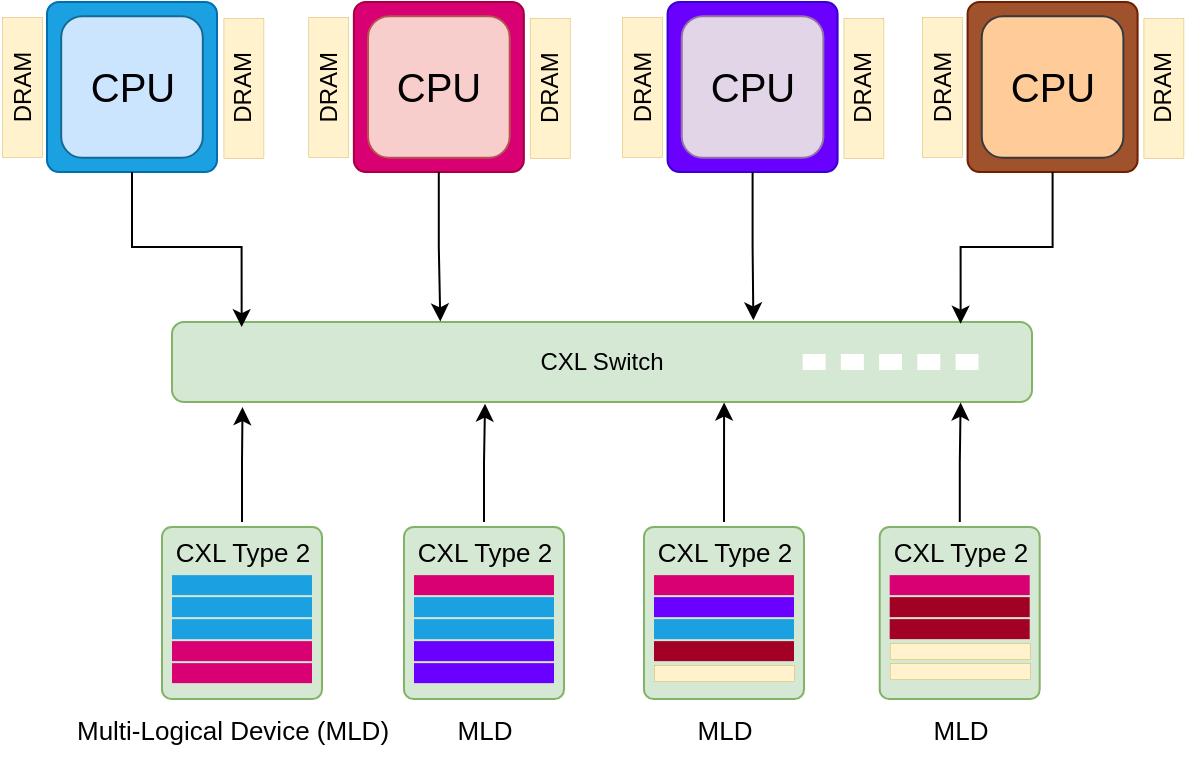 <mxfile version="24.2.3" type="github">
  <diagram name="Page-1" id="A8W0ZlJkRZm1EOQpJBz_">
    <mxGraphModel dx="923" dy="606" grid="1" gridSize="10" guides="1" tooltips="1" connect="1" arrows="1" fold="1" page="1" pageScale="1" pageWidth="850" pageHeight="1100" math="0" shadow="0">
      <root>
        <mxCell id="0" />
        <mxCell id="1" parent="0" />
        <mxCell id="siB9gwOaP5ev9PkQdLU9-84" value="Multi-Logical Device (MLD)" style="text;html=1;align=center;verticalAlign=middle;resizable=0;points=[];autosize=1;strokeColor=none;fillColor=none;fontFamily=Helvetica;fontSize=13;fontColor=default;labelBackgroundColor=default;" parent="1" vertex="1">
          <mxGeometry x="190.0" y="448.53" width="180" height="30" as="geometry" />
        </mxCell>
        <mxCell id="siB9gwOaP5ev9PkQdLU9-89" value="&lt;div style=&quot;&quot;&gt;&lt;br&gt;&lt;/div&gt;" style="rounded=1;whiteSpace=wrap;html=1;strokeWidth=1;fontSize=10;rotation=90;align=right;verticalAlign=middle;horizontal=0;labelPosition=left;verticalLabelPosition=middle;fillColor=#d5e8d4;strokeColor=#82b366;perimeterSpacing=0;imageWidth=24;arcSize=6;" parent="1" vertex="1">
          <mxGeometry x="242.0" y="365.53" width="86" height="80" as="geometry" />
        </mxCell>
        <mxCell id="siB9gwOaP5ev9PkQdLU9-95" value="" style="rounded=0;whiteSpace=wrap;html=1;fillColor=#1ba1e2;strokeColor=none;shadow=0;fontColor=#ffffff;textShadow=0;" parent="1" vertex="1">
          <mxGeometry x="250.0" y="386.57" width="70" height="10" as="geometry" />
        </mxCell>
        <mxCell id="siB9gwOaP5ev9PkQdLU9-96" value="" style="rounded=0;whiteSpace=wrap;html=1;fillColor=#1ba1e2;strokeColor=none;shadow=0;fontColor=#ffffff;textShadow=0;" parent="1" vertex="1">
          <mxGeometry x="250.0" y="397.57" width="70" height="10" as="geometry" />
        </mxCell>
        <mxCell id="siB9gwOaP5ev9PkQdLU9-97" value="" style="rounded=0;whiteSpace=wrap;html=1;fillColor=#1ba1e2;strokeColor=none;shadow=0;fontColor=#ffffff;textShadow=0;" parent="1" vertex="1">
          <mxGeometry x="250.0" y="408.57" width="70" height="10" as="geometry" />
        </mxCell>
        <mxCell id="siB9gwOaP5ev9PkQdLU9-98" value="" style="rounded=0;whiteSpace=wrap;html=1;fillColor=#d80073;strokeColor=none;shadow=0;textShadow=0;" parent="1" vertex="1">
          <mxGeometry x="250.0" y="419.57" width="70" height="10" as="geometry" />
        </mxCell>
        <mxCell id="siB9gwOaP5ev9PkQdLU9-99" value="" style="rounded=0;whiteSpace=wrap;html=1;fillColor=#d80073;strokeColor=none;shadow=0;fontColor=#ffffff;textShadow=0;" parent="1" vertex="1">
          <mxGeometry x="250.0" y="430.569" width="70" height="10" as="geometry" />
        </mxCell>
        <mxCell id="9nzjCH3Tve30hIbmqved-3" value="&lt;font style=&quot;font-size: 13px;&quot;&gt;CXL Type 2&lt;/font&gt;" style="text;html=1;align=center;verticalAlign=middle;resizable=0;points=[];autosize=1;strokeColor=none;fillColor=none;labelBackgroundColor=none;fontColor=#000000;fontSize=9;" parent="1" vertex="1">
          <mxGeometry x="240" y="360" width="90" height="30" as="geometry" />
        </mxCell>
        <mxCell id="GWw4KoO9vn4Ngn3BBy9A-2" value="&lt;div style=&quot;&quot;&gt;&lt;br&gt;&lt;/div&gt;" style="rounded=1;whiteSpace=wrap;html=1;strokeWidth=1;fontSize=10;rotation=90;align=right;verticalAlign=middle;horizontal=0;labelPosition=left;verticalLabelPosition=middle;fillColor=#d5e8d4;strokeColor=#82b366;perimeterSpacing=0;imageWidth=24;arcSize=6;" parent="1" vertex="1">
          <mxGeometry x="363" y="365.53" width="86" height="80" as="geometry" />
        </mxCell>
        <mxCell id="GWw4KoO9vn4Ngn3BBy9A-3" value="" style="rounded=0;whiteSpace=wrap;html=1;fillColor=#d80073;strokeColor=none;shadow=0;fontColor=#ffffff;textShadow=0;" parent="1" vertex="1">
          <mxGeometry x="371.0" y="386.57" width="70" height="10" as="geometry" />
        </mxCell>
        <mxCell id="GWw4KoO9vn4Ngn3BBy9A-4" value="" style="rounded=0;whiteSpace=wrap;html=1;fillColor=#1ba1e2;strokeColor=none;shadow=0;fontColor=#ffffff;textShadow=0;" parent="1" vertex="1">
          <mxGeometry x="371.0" y="397.57" width="70" height="10" as="geometry" />
        </mxCell>
        <mxCell id="GWw4KoO9vn4Ngn3BBy9A-5" value="" style="rounded=0;whiteSpace=wrap;html=1;fillColor=#1ba1e2;strokeColor=none;shadow=0;fontColor=#ffffff;textShadow=0;" parent="1" vertex="1">
          <mxGeometry x="371.0" y="408.57" width="70" height="10" as="geometry" />
        </mxCell>
        <mxCell id="GWw4KoO9vn4Ngn3BBy9A-6" value="" style="rounded=0;whiteSpace=wrap;html=1;fillColor=#6a00ff;strokeColor=none;shadow=0;textShadow=0;fontColor=#ffffff;" parent="1" vertex="1">
          <mxGeometry x="371.0" y="419.57" width="70" height="10" as="geometry" />
        </mxCell>
        <mxCell id="GWw4KoO9vn4Ngn3BBy9A-7" value="" style="rounded=0;whiteSpace=wrap;html=1;fillColor=#6a00ff;strokeColor=none;shadow=0;fontColor=#ffffff;textShadow=0;" parent="1" vertex="1">
          <mxGeometry x="371.0" y="430.569" width="70" height="10" as="geometry" />
        </mxCell>
        <mxCell id="GWw4KoO9vn4Ngn3BBy9A-8" value="&lt;font style=&quot;font-size: 13px;&quot;&gt;CXL Type 2&lt;/font&gt;" style="text;html=1;align=center;verticalAlign=middle;resizable=0;points=[];autosize=1;strokeColor=none;fillColor=none;labelBackgroundColor=none;fontColor=#000000;fontSize=9;" parent="1" vertex="1">
          <mxGeometry x="361" y="360" width="90" height="30" as="geometry" />
        </mxCell>
        <mxCell id="GWw4KoO9vn4Ngn3BBy9A-9" value="MLD" style="text;html=1;align=center;verticalAlign=middle;resizable=0;points=[];autosize=1;strokeColor=none;fillColor=none;fontFamily=Helvetica;fontSize=13;fontColor=default;labelBackgroundColor=default;" parent="1" vertex="1">
          <mxGeometry x="381.0" y="448.53" width="50" height="30" as="geometry" />
        </mxCell>
        <mxCell id="GWw4KoO9vn4Ngn3BBy9A-10" value="&lt;div style=&quot;&quot;&gt;&lt;br&gt;&lt;/div&gt;" style="rounded=1;whiteSpace=wrap;html=1;strokeWidth=1;fontSize=10;rotation=90;align=right;verticalAlign=middle;horizontal=0;labelPosition=left;verticalLabelPosition=middle;fillColor=#d5e8d4;strokeColor=#82b366;perimeterSpacing=0;imageWidth=24;arcSize=6;" parent="1" vertex="1">
          <mxGeometry x="483" y="365.53" width="86" height="80" as="geometry" />
        </mxCell>
        <mxCell id="GWw4KoO9vn4Ngn3BBy9A-11" value="" style="rounded=0;whiteSpace=wrap;html=1;fillColor=#d80073;strokeColor=none;shadow=0;fontColor=#ffffff;textShadow=0;" parent="1" vertex="1">
          <mxGeometry x="491" y="386.57" width="70" height="10" as="geometry" />
        </mxCell>
        <mxCell id="GWw4KoO9vn4Ngn3BBy9A-12" value="" style="rounded=0;whiteSpace=wrap;html=1;fillColor=#6a00ff;strokeColor=none;shadow=0;fontColor=#ffffff;textShadow=0;" parent="1" vertex="1">
          <mxGeometry x="491" y="397.57" width="70" height="10" as="geometry" />
        </mxCell>
        <mxCell id="GWw4KoO9vn4Ngn3BBy9A-13" value="" style="rounded=0;whiteSpace=wrap;html=1;fillColor=#1ba1e2;strokeColor=none;shadow=0;fontColor=#ffffff;textShadow=0;" parent="1" vertex="1">
          <mxGeometry x="491" y="408.57" width="70" height="10" as="geometry" />
        </mxCell>
        <mxCell id="GWw4KoO9vn4Ngn3BBy9A-14" value="" style="rounded=0;whiteSpace=wrap;html=1;fillColor=#a20025;strokeColor=none;shadow=0;textShadow=0;fontColor=#ffffff;" parent="1" vertex="1">
          <mxGeometry x="491" y="419.57" width="70" height="10" as="geometry" />
        </mxCell>
        <mxCell id="GWw4KoO9vn4Ngn3BBy9A-15" value="" style="rounded=0;whiteSpace=wrap;html=1;fillColor=#fff2cc;strokeColor=#d6b656;shadow=0;textShadow=0;strokeWidth=0.25;glass=0;fillStyle=auto;gradientColor=none;" parent="1" vertex="1">
          <mxGeometry x="491" y="431.57" width="70" height="8" as="geometry" />
        </mxCell>
        <mxCell id="GWw4KoO9vn4Ngn3BBy9A-16" value="&lt;font style=&quot;font-size: 13px;&quot;&gt;CXL Type 2&lt;/font&gt;" style="text;html=1;align=center;verticalAlign=middle;resizable=0;points=[];autosize=1;strokeColor=none;fillColor=none;labelBackgroundColor=none;fontColor=#000000;fontSize=9;" parent="1" vertex="1">
          <mxGeometry x="481" y="360" width="90" height="30" as="geometry" />
        </mxCell>
        <mxCell id="GWw4KoO9vn4Ngn3BBy9A-17" value="MLD" style="text;html=1;align=center;verticalAlign=middle;resizable=0;points=[];autosize=1;strokeColor=none;fillColor=none;fontFamily=Helvetica;fontSize=13;fontColor=default;labelBackgroundColor=default;" parent="1" vertex="1">
          <mxGeometry x="501" y="448.53" width="50" height="30" as="geometry" />
        </mxCell>
        <mxCell id="GWw4KoO9vn4Ngn3BBy9A-18" value="&lt;div style=&quot;&quot;&gt;&lt;br&gt;&lt;/div&gt;" style="rounded=1;whiteSpace=wrap;html=1;strokeWidth=1;fontSize=10;rotation=90;align=right;verticalAlign=middle;horizontal=0;labelPosition=left;verticalLabelPosition=middle;fillColor=#d5e8d4;strokeColor=#82b366;perimeterSpacing=0;imageWidth=24;arcSize=6;" parent="1" vertex="1">
          <mxGeometry x="600.85" y="365.53" width="86" height="80" as="geometry" />
        </mxCell>
        <mxCell id="GWw4KoO9vn4Ngn3BBy9A-19" value="" style="rounded=0;whiteSpace=wrap;html=1;fillColor=#d80073;strokeColor=none;shadow=0;fontColor=#ffffff;textShadow=0;" parent="1" vertex="1">
          <mxGeometry x="608.85" y="386.57" width="70" height="10" as="geometry" />
        </mxCell>
        <mxCell id="GWw4KoO9vn4Ngn3BBy9A-20" value="" style="rounded=0;whiteSpace=wrap;html=1;fillColor=#a20025;strokeColor=none;shadow=0;fontColor=#ffffff;textShadow=0;" parent="1" vertex="1">
          <mxGeometry x="608.85" y="397.57" width="70" height="10" as="geometry" />
        </mxCell>
        <mxCell id="GWw4KoO9vn4Ngn3BBy9A-21" value="" style="rounded=0;whiteSpace=wrap;html=1;fillColor=#a20025;strokeColor=none;shadow=0;fontColor=#ffffff;textShadow=0;" parent="1" vertex="1">
          <mxGeometry x="608.85" y="408.57" width="70" height="10" as="geometry" />
        </mxCell>
        <mxCell id="GWw4KoO9vn4Ngn3BBy9A-22" value="" style="rounded=0;whiteSpace=wrap;html=1;fillColor=#fff2cc;strokeColor=#d6b656;shadow=0;textShadow=0;glass=0;fillStyle=auto;strokeWidth=0.25;gradientColor=none;" parent="1" vertex="1">
          <mxGeometry x="608.85" y="420.57" width="70" height="8" as="geometry" />
        </mxCell>
        <mxCell id="GWw4KoO9vn4Ngn3BBy9A-23" value="" style="rounded=0;whiteSpace=wrap;html=1;fillColor=#fff2cc;strokeColor=#d6b656;shadow=0;textShadow=0;glass=0;fillStyle=auto;strokeWidth=0.25;gradientColor=none;" parent="1" vertex="1">
          <mxGeometry x="608.85" y="430.57" width="70" height="8" as="geometry" />
        </mxCell>
        <mxCell id="GWw4KoO9vn4Ngn3BBy9A-24" value="&lt;font style=&quot;font-size: 13px;&quot;&gt;CXL Type 2&lt;/font&gt;" style="text;html=1;align=center;verticalAlign=middle;resizable=0;points=[];autosize=1;strokeColor=none;fillColor=none;labelBackgroundColor=none;fontColor=#000000;fontSize=9;" parent="1" vertex="1">
          <mxGeometry x="598.85" y="360" width="90" height="30" as="geometry" />
        </mxCell>
        <mxCell id="GWw4KoO9vn4Ngn3BBy9A-25" value="MLD" style="text;html=1;align=center;verticalAlign=middle;resizable=0;points=[];autosize=1;strokeColor=none;fillColor=none;fontFamily=Helvetica;fontSize=13;fontColor=default;labelBackgroundColor=default;" parent="1" vertex="1">
          <mxGeometry x="618.85" y="448.53" width="50" height="30" as="geometry" />
        </mxCell>
        <mxCell id="RVAUaGwnfIUGjfLfYw1A-181" value="DRAM" style="rounded=0;whiteSpace=wrap;html=1;fillColor=#fff2cc;strokeColor=#d6b656;shadow=0;textShadow=0;strokeWidth=0.25;rotation=-90;glass=0;fillStyle=auto;gradientColor=none;" parent="1" vertex="1">
          <mxGeometry x="140.0" y="132.5" width="70" height="20" as="geometry" />
        </mxCell>
        <mxCell id="uq200lhuQBNym-ZLv9r4-11" value="" style="group;fillColor=default;gradientColor=none;strokeColor=none;" parent="1" connectable="0" vertex="1">
          <mxGeometry x="187.501" y="100" width="84.998" height="85" as="geometry" />
        </mxCell>
        <mxCell id="uq200lhuQBNym-ZLv9r4-2" value="" style="rounded=1;whiteSpace=wrap;html=1;arcSize=7;fillColor=#1ba1e2;strokeColor=#006EAF;fontColor=#ffffff;" parent="uq200lhuQBNym-ZLv9r4-11" vertex="1">
          <mxGeometry width="84.998" height="85" as="geometry" />
        </mxCell>
        <mxCell id="uq200lhuQBNym-ZLv9r4-3" value="&lt;font style=&quot;font-size: 20px;&quot;&gt;CPU&lt;/font&gt;" style="rounded=1;whiteSpace=wrap;html=1;fillColor=#cce5ff;strokeColor=#146994;shadow=0;" parent="uq200lhuQBNym-ZLv9r4-11" vertex="1">
          <mxGeometry x="7.083" y="7.083" width="70.832" height="70.833" as="geometry" />
        </mxCell>
        <mxCell id="RVAUaGwnfIUGjfLfYw1A-182" value="DRAM" style="rounded=0;whiteSpace=wrap;html=1;fillColor=#fff2cc;strokeColor=#d6b656;shadow=0;textShadow=0;strokeWidth=0.25;rotation=-90;glass=0;fillStyle=auto;gradientColor=none;" parent="1" vertex="1">
          <mxGeometry x="250.71" y="133" width="70" height="20" as="geometry" />
        </mxCell>
        <mxCell id="siB9gwOaP5ev9PkQdLU9-107" value="" style="group;fillColor=default;gradientColor=none;strokeColor=none;" parent="1" connectable="0" vertex="1">
          <mxGeometry x="340.931" y="100" width="84.998" height="85" as="geometry" />
        </mxCell>
        <mxCell id="siB9gwOaP5ev9PkQdLU9-108" value="" style="rounded=1;whiteSpace=wrap;html=1;arcSize=7;fillColor=#d80073;strokeColor=#A50040;fontColor=#ffffff;" parent="siB9gwOaP5ev9PkQdLU9-107" vertex="1">
          <mxGeometry width="84.998" height="85" as="geometry" />
        </mxCell>
        <mxCell id="siB9gwOaP5ev9PkQdLU9-109" value="&lt;font style=&quot;font-size: 20px;&quot;&gt;CPU&lt;/font&gt;" style="rounded=1;whiteSpace=wrap;html=1;fillColor=#f8cecc;strokeColor=#b85450;shadow=0;" parent="siB9gwOaP5ev9PkQdLU9-107" vertex="1">
          <mxGeometry x="7.083" y="7.083" width="70.832" height="70.833" as="geometry" />
        </mxCell>
        <mxCell id="9nzjCH3Tve30hIbmqved-78" value="" style="group;fillColor=default;gradientColor=none;strokeColor=none;" parent="1" connectable="0" vertex="1">
          <mxGeometry x="497.791" y="100" width="84.998" height="85" as="geometry" />
        </mxCell>
        <mxCell id="9nzjCH3Tve30hIbmqved-79" value="" style="rounded=1;whiteSpace=wrap;html=1;arcSize=7;fillColor=#6a00ff;strokeColor=#3700CC;fontColor=#ffffff;" parent="9nzjCH3Tve30hIbmqved-78" vertex="1">
          <mxGeometry width="84.998" height="85" as="geometry" />
        </mxCell>
        <mxCell id="9nzjCH3Tve30hIbmqved-80" value="&lt;font style=&quot;font-size: 20px;&quot;&gt;CPU&lt;/font&gt;" style="rounded=1;whiteSpace=wrap;html=1;fillColor=#e1d5e7;strokeColor=#9673a6;shadow=0;" parent="9nzjCH3Tve30hIbmqved-78" vertex="1">
          <mxGeometry x="7.083" y="7.083" width="70.832" height="70.833" as="geometry" />
        </mxCell>
        <mxCell id="9nzjCH3Tve30hIbmqved-99" value="" style="group;fillColor=default;gradientColor=none;strokeColor=none;" parent="1" connectable="0" vertex="1">
          <mxGeometry x="647.791" y="100" width="84.998" height="85" as="geometry" />
        </mxCell>
        <mxCell id="9nzjCH3Tve30hIbmqved-100" value="" style="rounded=1;whiteSpace=wrap;html=1;arcSize=7;fillColor=#a0522d;strokeColor=#6D1F00;fontColor=#ffffff;" parent="9nzjCH3Tve30hIbmqved-99" vertex="1">
          <mxGeometry width="84.998" height="85" as="geometry" />
        </mxCell>
        <mxCell id="9nzjCH3Tve30hIbmqved-101" value="&lt;font style=&quot;font-size: 20px;&quot;&gt;CPU&lt;/font&gt;" style="rounded=1;whiteSpace=wrap;html=1;fillColor=#ffcc99;strokeColor=#36393d;shadow=0;" parent="9nzjCH3Tve30hIbmqved-99" vertex="1">
          <mxGeometry x="7.083" y="7.083" width="70.832" height="70.833" as="geometry" />
        </mxCell>
        <mxCell id="RVAUaGwnfIUGjfLfYw1A-185" value="DRAM" style="rounded=0;whiteSpace=wrap;html=1;fillColor=#fff2cc;strokeColor=#d6b656;shadow=0;textShadow=0;strokeWidth=0.25;rotation=-90;glass=0;fillStyle=auto;gradientColor=none;" parent="1" vertex="1">
          <mxGeometry x="293.14" y="132.5" width="70" height="20" as="geometry" />
        </mxCell>
        <mxCell id="RVAUaGwnfIUGjfLfYw1A-186" value="DRAM" style="rounded=0;whiteSpace=wrap;html=1;fillColor=#fff2cc;strokeColor=#d6b656;shadow=0;textShadow=0;strokeWidth=0.25;rotation=-90;glass=0;fillStyle=auto;gradientColor=none;" parent="1" vertex="1">
          <mxGeometry x="403.85" y="133" width="70" height="20" as="geometry" />
        </mxCell>
        <mxCell id="RVAUaGwnfIUGjfLfYw1A-187" value="DRAM" style="rounded=0;whiteSpace=wrap;html=1;fillColor=#fff2cc;strokeColor=#d6b656;shadow=0;textShadow=0;strokeWidth=0.25;rotation=-90;glass=0;fillStyle=auto;gradientColor=none;" parent="1" vertex="1">
          <mxGeometry x="450" y="132.5" width="70" height="20" as="geometry" />
        </mxCell>
        <mxCell id="RVAUaGwnfIUGjfLfYw1A-188" value="DRAM" style="rounded=0;whiteSpace=wrap;html=1;fillColor=#fff2cc;strokeColor=#d6b656;shadow=0;textShadow=0;strokeWidth=0.25;rotation=-90;glass=0;fillStyle=auto;gradientColor=none;" parent="1" vertex="1">
          <mxGeometry x="560.71" y="133" width="70" height="20" as="geometry" />
        </mxCell>
        <mxCell id="RVAUaGwnfIUGjfLfYw1A-189" value="DRAM" style="rounded=0;whiteSpace=wrap;html=1;fillColor=#fff2cc;strokeColor=#d6b656;shadow=0;textShadow=0;strokeWidth=0.25;rotation=-90;glass=0;fillStyle=auto;gradientColor=none;" parent="1" vertex="1">
          <mxGeometry x="600" y="132.5" width="70" height="20" as="geometry" />
        </mxCell>
        <mxCell id="RVAUaGwnfIUGjfLfYw1A-190" value="DRAM" style="rounded=0;whiteSpace=wrap;html=1;fillColor=#fff2cc;strokeColor=#d6b656;shadow=0;textShadow=0;strokeWidth=0.25;rotation=-90;glass=0;fillStyle=auto;gradientColor=none;" parent="1" vertex="1">
          <mxGeometry x="710.71" y="133" width="70" height="20" as="geometry" />
        </mxCell>
        <mxCell id="GYtMgobfo3TFQl3vnP9n-1" value="" style="group" vertex="1" connectable="0" parent="1">
          <mxGeometry x="250" y="260" width="430" height="40" as="geometry" />
        </mxCell>
        <mxCell id="GYtMgobfo3TFQl3vnP9n-2" value="CXL Switch" style="rounded=1;whiteSpace=wrap;html=1;fillColor=#d5e8d4;strokeColor=#82b366;" vertex="1" parent="GYtMgobfo3TFQl3vnP9n-1">
          <mxGeometry width="430" height="40" as="geometry" />
        </mxCell>
        <mxCell id="GYtMgobfo3TFQl3vnP9n-3" value="" style="rounded=0;whiteSpace=wrap;html=1;strokeColor=none;" vertex="1" parent="GYtMgobfo3TFQl3vnP9n-1">
          <mxGeometry x="315.333" y="16" width="11.467" height="8" as="geometry" />
        </mxCell>
        <mxCell id="GYtMgobfo3TFQl3vnP9n-4" value="" style="rounded=0;whiteSpace=wrap;html=1;strokeColor=none;" vertex="1" parent="GYtMgobfo3TFQl3vnP9n-1">
          <mxGeometry x="334.444" y="16" width="11.467" height="8" as="geometry" />
        </mxCell>
        <mxCell id="GYtMgobfo3TFQl3vnP9n-5" value="" style="rounded=0;whiteSpace=wrap;html=1;strokeColor=none;" vertex="1" parent="GYtMgobfo3TFQl3vnP9n-1">
          <mxGeometry x="353.556" y="16" width="11.467" height="8" as="geometry" />
        </mxCell>
        <mxCell id="GYtMgobfo3TFQl3vnP9n-6" value="" style="rounded=0;whiteSpace=wrap;html=1;strokeColor=none;" vertex="1" parent="GYtMgobfo3TFQl3vnP9n-1">
          <mxGeometry x="372.667" y="16" width="11.467" height="8" as="geometry" />
        </mxCell>
        <mxCell id="GYtMgobfo3TFQl3vnP9n-7" value="" style="rounded=0;whiteSpace=wrap;html=1;strokeColor=none;" vertex="1" parent="GYtMgobfo3TFQl3vnP9n-1">
          <mxGeometry x="391.778" y="16" width="11.467" height="8" as="geometry" />
        </mxCell>
        <mxCell id="GYtMgobfo3TFQl3vnP9n-21" style="edgeStyle=orthogonalEdgeStyle;rounded=0;orthogonalLoop=1;jettySize=auto;html=1;entryX=0.082;entryY=1.064;entryDx=0;entryDy=0;entryPerimeter=0;" edge="1" parent="1" source="9nzjCH3Tve30hIbmqved-3" target="GYtMgobfo3TFQl3vnP9n-2">
          <mxGeometry relative="1" as="geometry" />
        </mxCell>
        <mxCell id="GYtMgobfo3TFQl3vnP9n-22" style="edgeStyle=orthogonalEdgeStyle;rounded=0;orthogonalLoop=1;jettySize=auto;html=1;entryX=0.364;entryY=1.021;entryDx=0;entryDy=0;entryPerimeter=0;" edge="1" parent="1" source="GWw4KoO9vn4Ngn3BBy9A-8" target="GYtMgobfo3TFQl3vnP9n-2">
          <mxGeometry relative="1" as="geometry" />
        </mxCell>
        <mxCell id="GYtMgobfo3TFQl3vnP9n-23" style="edgeStyle=orthogonalEdgeStyle;rounded=0;orthogonalLoop=1;jettySize=auto;html=1;entryX=0.642;entryY=1.007;entryDx=0;entryDy=0;entryPerimeter=0;" edge="1" parent="1" source="GWw4KoO9vn4Ngn3BBy9A-16" target="GYtMgobfo3TFQl3vnP9n-2">
          <mxGeometry relative="1" as="geometry" />
        </mxCell>
        <mxCell id="GYtMgobfo3TFQl3vnP9n-24" style="edgeStyle=orthogonalEdgeStyle;rounded=0;orthogonalLoop=1;jettySize=auto;html=1;entryX=0.917;entryY=1.007;entryDx=0;entryDy=0;entryPerimeter=0;" edge="1" parent="1" source="GWw4KoO9vn4Ngn3BBy9A-24" target="GYtMgobfo3TFQl3vnP9n-2">
          <mxGeometry relative="1" as="geometry" />
        </mxCell>
        <mxCell id="GYtMgobfo3TFQl3vnP9n-25" style="edgeStyle=orthogonalEdgeStyle;rounded=0;orthogonalLoop=1;jettySize=auto;html=1;entryX=0.081;entryY=0.064;entryDx=0;entryDy=0;entryPerimeter=0;" edge="1" parent="1" source="uq200lhuQBNym-ZLv9r4-2" target="GYtMgobfo3TFQl3vnP9n-2">
          <mxGeometry relative="1" as="geometry" />
        </mxCell>
        <mxCell id="GYtMgobfo3TFQl3vnP9n-26" style="edgeStyle=orthogonalEdgeStyle;rounded=0;orthogonalLoop=1;jettySize=auto;html=1;entryX=0.312;entryY=-0.007;entryDx=0;entryDy=0;entryPerimeter=0;" edge="1" parent="1" source="siB9gwOaP5ev9PkQdLU9-108" target="GYtMgobfo3TFQl3vnP9n-2">
          <mxGeometry relative="1" as="geometry" />
        </mxCell>
        <mxCell id="GYtMgobfo3TFQl3vnP9n-27" style="edgeStyle=orthogonalEdgeStyle;rounded=0;orthogonalLoop=1;jettySize=auto;html=1;entryX=0.676;entryY=-0.021;entryDx=0;entryDy=0;entryPerimeter=0;" edge="1" parent="1" source="9nzjCH3Tve30hIbmqved-79" target="GYtMgobfo3TFQl3vnP9n-2">
          <mxGeometry relative="1" as="geometry" />
        </mxCell>
        <mxCell id="GYtMgobfo3TFQl3vnP9n-28" style="edgeStyle=orthogonalEdgeStyle;rounded=0;orthogonalLoop=1;jettySize=auto;html=1;entryX=0.917;entryY=0.021;entryDx=0;entryDy=0;entryPerimeter=0;" edge="1" parent="1" source="9nzjCH3Tve30hIbmqved-100" target="GYtMgobfo3TFQl3vnP9n-2">
          <mxGeometry relative="1" as="geometry" />
        </mxCell>
      </root>
    </mxGraphModel>
  </diagram>
</mxfile>
